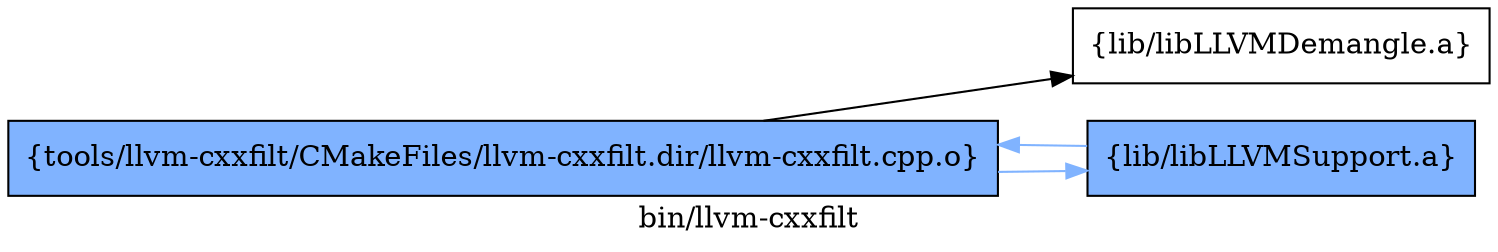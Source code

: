 digraph "bin/llvm-cxxfilt" {
	label="bin/llvm-cxxfilt";
	rankdir=LR;
	{ rank=same; Node0x558cabeef478;  }

	Node0x558cabeef478 [shape=record,shape=box,group=1,style=filled,fillcolor="0.600000 0.5 1",label="{tools/llvm-cxxfilt/CMakeFiles/llvm-cxxfilt.dir/llvm-cxxfilt.cpp.o}"];
	Node0x558cabeef478 -> Node0x558cabeef158;
	Node0x558cabeef478 -> Node0x558cabeeeca8[color="0.600000 0.5 1"];
	Node0x558cabeef158 [shape=record,shape=box,group=0,label="{lib/libLLVMDemangle.a}"];
	Node0x558cabeeeca8 [shape=record,shape=box,group=1,style=filled,fillcolor="0.600000 0.5 1",label="{lib/libLLVMSupport.a}"];
	Node0x558cabeeeca8 -> Node0x558cabeef478[color="0.600000 0.5 1"];
}
